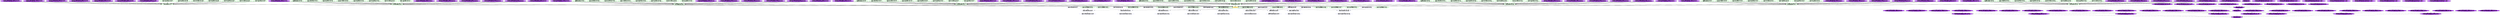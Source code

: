 digraph "g" {
	size = "30,30"
"rsc_c001n09_monitor_5000 c001n09" [ style="dashed" color="blue" fontcolor="black" ]
"DoFencing:child_DoFencing:1_delete_0 c001n09" [ font_color=black style=filled fillcolor=purple ]
"DoFencing:child_DoFencing:3_delete_0 c001n09" [ font_color=black style=filled fillcolor=purple ]
"DoFencing:child_DoFencing:5_monitor_5000 <none>" [ font_color=black style=filled fillcolor=purple ]
"DoFencing:child_DoFencing:5_delete_0 c001n09" [ font_color=black style=filled fillcolor=purple ]
"DcIPaddr_monitor_5000 c001n09" [ style="dashed" color="blue" fontcolor="black" ]
"DoFencing:child_DoFencing:7_monitor_5000 <none>" [ font_color=black style=filled fillcolor=purple ]
"rsc_c001n08_monitor_5000 c001n08" [ style="dashed" color="blue" fontcolor="black" ]
"rsc_c001n08_delete_0 c001n02" [ style=bold color="green" fontcolor="black" ]
"rsc_c001n02_monitor_5000 c001n02" [ style="dashed" color="blue" fontcolor="black" ]
"DoFencing:child_DoFencing:2_delete_0 c001n02" [ font_color=black style=filled fillcolor=purple ]
"DoFencing:child_DoFencing:4_delete_0 c001n02" [ font_color=black style=filled fillcolor=purple ]
"rsc_c001n06_delete_0 c001n02" [ style=bold color="green" fontcolor="black" ]
"DoFencing:child_DoFencing:6_monitor_5000 <none>" [ font_color=black style=filled fillcolor=purple ]
"DoFencing:child_DoFencing:6_delete_0 c001n02" [ font_color=black style=filled fillcolor=purple ]
"rsc_c001n07_delete_0 c001n02" [ style=bold color="green" fontcolor="black" ]
"DoFencing:child_DoFencing:0_monitor_5000 <none>" [ font_color=black style=filled fillcolor=purple ]
"rsc_c001n08_delete_0 c001n03" [ style=bold color="green" fontcolor="black" ]
"DoFencing:child_DoFencing:0_delete_0 c001n03" [ font_color=black style=filled fillcolor=purple ]
"rsc_c001n03_monitor_5000 c001n03" [ style="dashed" color="blue" fontcolor="black" ]
"DoFencing:child_DoFencing:3_delete_0 c001n03" [ font_color=black style=filled fillcolor=purple ]
"DoFencing:child_DoFencing:5_delete_0 c001n03" [ font_color=black style=filled fillcolor=purple ]
"rsc_c001n07_delete_0 c001n03" [ style=bold color="green" fontcolor="black" ]
"DoFencing:child_DoFencing:1_monitor_5000 <none>" [ font_color=black style=filled fillcolor=purple ]
"DoFencing:child_DoFencing:6_delete_0 c001n03" [ font_color=black style=filled fillcolor=purple ]
"rsc_c001n02_delete_0 c001n03" [ style=bold color="green" fontcolor="black" ]
"rsc_c001n08_delete_0 c001n04" [ style=bold color="green" fontcolor="black" ]
"DoFencing:child_DoFencing:0_delete_0 c001n04" [ font_color=black style=filled fillcolor=purple ]
"DoFencing:child_DoFencing:1_delete_0 c001n04" [ font_color=black style=filled fillcolor=purple ]
"rsc_c001n04_monitor_5000 c001n04" [ style="dashed" color="blue" fontcolor="black" ]
"DoFencing:child_DoFencing:4_delete_0 c001n04" [ font_color=black style=filled fillcolor=purple ]
"DoFencing:child_DoFencing:2_monitor_5000 <none>" [ font_color=black style=filled fillcolor=purple ]
"DoFencing:child_DoFencing:0_delete_0 c001n05" [ font_color=black style=filled fillcolor=purple ]
"DoFencing:child_DoFencing:1_delete_0 c001n05" [ font_color=black style=filled fillcolor=purple ]
"DoFencing:child_DoFencing:2_delete_0 c001n05" [ font_color=black style=filled fillcolor=purple ]
"rsc_c001n05_monitor_5000 c001n05" [ style="dashed" color="blue" fontcolor="black" ]
"DoFencing:child_DoFencing:3_monitor_5000 <none>" [ font_color=black style=filled fillcolor=purple ]
"rsc_c001n08_delete_0 c001n06" [ style=bold color="green" fontcolor="black" ]
"rsc_c001n09_delete_0 c001n06" [ style=bold color="green" fontcolor="black" ]
"DoFencing:child_DoFencing:0_delete_0 c001n06" [ font_color=black style=filled fillcolor=purple ]
"DoFencing:child_DoFencing:1_delete_0 c001n06" [ font_color=black style=filled fillcolor=purple ]
"rsc_c001n02_delete_0 c001n06" [ style=bold color="green" fontcolor="black" ]
"DoFencing:child_DoFencing:2_delete_0 c001n06" [ font_color=black style=filled fillcolor=purple ]
"rsc_c001n03_delete_0 c001n06" [ style=bold color="green" fontcolor="black" ]
"DoFencing:child_DoFencing:3_delete_0 c001n06" [ font_color=black style=filled fillcolor=purple ]
"rsc_c001n04_delete_0 c001n06" [ style=bold color="green" fontcolor="black" ]
"DoFencing:child_DoFencing:5_delete_0 c001n06" [ font_color=black style=filled fillcolor=purple ]
"rsc_c001n06_monitor_5000 c001n06" [ style="dashed" color="blue" fontcolor="black" ]
"DoFencing:child_DoFencing:6_delete_0 c001n06" [ font_color=black style=filled fillcolor=purple ]
"DoFencing:child_DoFencing:7_delete_0 c001n06" [ font_color=black style=filled fillcolor=purple ]
"DoFencing:child_DoFencing:4_monitor_5000 <none>" [ font_color=black style=filled fillcolor=purple ]
"DoFencing:child_DoFencing:4_delete_0 c001n07" [ font_color=black style=filled fillcolor=purple ]
"rsc_c001n07_monitor_5000 c001n07" [ style="dashed" color="blue" fontcolor="black" ]
"DoFencing:child_DoFencing:3_delete_0 c001n07" [ font_color=black style=filled fillcolor=purple ]
"DoFencing:child_DoFencing:4_delete_0 c001n08" [ font_color=black style=filled fillcolor=purple ]
"probe_complete" [ style=bold color="green" fontcolor="orange" ]
"probe_complete c001n09" [ style=bold color="green" fontcolor="black" ]
"rsc_c001n02_status_0 c001n09" [ style=bold color="green" fontcolor="black" ]
"rsc_c001n03_status_0 c001n09" [ style=bold color="green" fontcolor="black" ]
"rsc_c001n04_status_0 c001n09" [ style=bold color="green" fontcolor="black" ]
"rsc_c001n05_status_0 c001n09" [ style=bold color="green" fontcolor="black" ]
"rsc_c001n06_status_0 c001n09" [ style=bold color="green" fontcolor="black" ]
"rsc_c001n07_status_0 c001n09" [ style=bold color="green" fontcolor="black" ]
"rsc_c001n08_status_0 c001n09" [ style=bold color="green" fontcolor="black" ]
"DoFencing:child_DoFencing:0_status_0 c001n09" [ font_color=black style=filled fillcolor=purple ]
"DoFencing:child_DoFencing:1_status_0 c001n09" [ font_color=black style=filled fillcolor=purple ]
"DoFencing:child_DoFencing:2_status_0 c001n09" [ font_color=black style=filled fillcolor=purple ]
"DoFencing:child_DoFencing:3_status_0 c001n09" [ font_color=black style=filled fillcolor=purple ]
"DoFencing:child_DoFencing:4_status_0 c001n09" [ font_color=black style=filled fillcolor=purple ]
"DoFencing:child_DoFencing:5_status_0 c001n09" [ font_color=black style=filled fillcolor=purple ]
"DoFencing:child_DoFencing:6_status_0 c001n09" [ font_color=black style=filled fillcolor=purple ]
"probe_complete c001n02" [ style=bold color="green" fontcolor="black" ]
"DcIPaddr_status_0 c001n02" [ style=bold color="green" fontcolor="black" ]
"rsc_c001n09_status_0 c001n02" [ style=bold color="green" fontcolor="black" ]
"rsc_c001n03_status_0 c001n02" [ style=bold color="green" fontcolor="black" ]
"rsc_c001n04_status_0 c001n02" [ style=bold color="green" fontcolor="black" ]
"rsc_c001n05_status_0 c001n02" [ style=bold color="green" fontcolor="black" ]
"rsc_c001n06_status_0 c001n02" [ style=bold color="green" fontcolor="black" ]
"rsc_c001n07_status_0 c001n02" [ style=bold color="green" fontcolor="black" ]
"rsc_c001n08_status_0 c001n02" [ style=bold color="green" fontcolor="black" ]
"DoFencing:child_DoFencing:1_status_0 c001n02" [ font_color=black style=filled fillcolor=purple ]
"DoFencing:child_DoFencing:2_status_0 c001n02" [ font_color=black style=filled fillcolor=purple ]
"DoFencing:child_DoFencing:3_status_0 c001n02" [ font_color=black style=filled fillcolor=purple ]
"DoFencing:child_DoFencing:4_status_0 c001n02" [ font_color=black style=filled fillcolor=purple ]
"DoFencing:child_DoFencing:5_status_0 c001n02" [ font_color=black style=filled fillcolor=purple ]
"DoFencing:child_DoFencing:6_status_0 c001n02" [ font_color=black style=filled fillcolor=purple ]
"DoFencing:child_DoFencing:7_status_0 c001n02" [ font_color=black style=filled fillcolor=purple ]
"probe_complete c001n03" [ style=bold color="green" fontcolor="black" ]
"DcIPaddr_status_0 c001n03" [ style=bold color="green" fontcolor="black" ]
"rsc_c001n09_status_0 c001n03" [ style=bold color="green" fontcolor="black" ]
"rsc_c001n02_status_0 c001n03" [ style=bold color="green" fontcolor="black" ]
"rsc_c001n04_status_0 c001n03" [ style=bold color="green" fontcolor="black" ]
"rsc_c001n05_status_0 c001n03" [ style=bold color="green" fontcolor="black" ]
"rsc_c001n06_status_0 c001n03" [ style=bold color="green" fontcolor="black" ]
"rsc_c001n07_status_0 c001n03" [ style=bold color="green" fontcolor="black" ]
"rsc_c001n08_status_0 c001n03" [ style=bold color="green" fontcolor="black" ]
"DoFencing:child_DoFencing:0_status_0 c001n03" [ font_color=black style=filled fillcolor=purple ]
"DoFencing:child_DoFencing:2_status_0 c001n03" [ font_color=black style=filled fillcolor=purple ]
"DoFencing:child_DoFencing:3_status_0 c001n03" [ font_color=black style=filled fillcolor=purple ]
"DoFencing:child_DoFencing:4_status_0 c001n03" [ font_color=black style=filled fillcolor=purple ]
"DoFencing:child_DoFencing:5_status_0 c001n03" [ font_color=black style=filled fillcolor=purple ]
"DoFencing:child_DoFencing:6_status_0 c001n03" [ font_color=black style=filled fillcolor=purple ]
"DoFencing:child_DoFencing:7_status_0 c001n03" [ font_color=black style=filled fillcolor=purple ]
"probe_complete c001n04" [ style=bold color="green" fontcolor="black" ]
"DcIPaddr_status_0 c001n04" [ style=bold color="green" fontcolor="black" ]
"rsc_c001n09_status_0 c001n04" [ style=bold color="green" fontcolor="black" ]
"rsc_c001n02_status_0 c001n04" [ style=bold color="green" fontcolor="black" ]
"rsc_c001n03_status_0 c001n04" [ style=bold color="green" fontcolor="black" ]
"rsc_c001n05_status_0 c001n04" [ style=bold color="green" fontcolor="black" ]
"rsc_c001n06_status_0 c001n04" [ style=bold color="green" fontcolor="black" ]
"rsc_c001n07_status_0 c001n04" [ style=bold color="green" fontcolor="black" ]
"rsc_c001n08_status_0 c001n04" [ style=bold color="green" fontcolor="black" ]
"DoFencing:child_DoFencing:0_status_0 c001n04" [ font_color=black style=filled fillcolor=purple ]
"DoFencing:child_DoFencing:1_status_0 c001n04" [ font_color=black style=filled fillcolor=purple ]
"DoFencing:child_DoFencing:3_status_0 c001n04" [ font_color=black style=filled fillcolor=purple ]
"DoFencing:child_DoFencing:4_status_0 c001n04" [ font_color=black style=filled fillcolor=purple ]
"DoFencing:child_DoFencing:5_status_0 c001n04" [ font_color=black style=filled fillcolor=purple ]
"DoFencing:child_DoFencing:6_status_0 c001n04" [ font_color=black style=filled fillcolor=purple ]
"DoFencing:child_DoFencing:7_status_0 c001n04" [ font_color=black style=filled fillcolor=purple ]
"probe_complete c001n05" [ style=bold color="green" fontcolor="black" ]
"DcIPaddr_status_0 c001n05" [ style=bold color="green" fontcolor="black" ]
"rsc_c001n09_status_0 c001n05" [ style=bold color="green" fontcolor="black" ]
"rsc_c001n02_status_0 c001n05" [ style=bold color="green" fontcolor="black" ]
"rsc_c001n03_status_0 c001n05" [ style=bold color="green" fontcolor="black" ]
"rsc_c001n04_status_0 c001n05" [ style=bold color="green" fontcolor="black" ]
"rsc_c001n06_status_0 c001n05" [ style=bold color="green" fontcolor="black" ]
"rsc_c001n07_status_0 c001n05" [ style=bold color="green" fontcolor="black" ]
"rsc_c001n08_status_0 c001n05" [ style=bold color="green" fontcolor="black" ]
"DoFencing:child_DoFencing:0_status_0 c001n05" [ font_color=black style=filled fillcolor=purple ]
"DoFencing:child_DoFencing:1_status_0 c001n05" [ font_color=black style=filled fillcolor=purple ]
"DoFencing:child_DoFencing:2_status_0 c001n05" [ font_color=black style=filled fillcolor=purple ]
"DoFencing:child_DoFencing:4_status_0 c001n05" [ font_color=black style=filled fillcolor=purple ]
"DoFencing:child_DoFencing:5_status_0 c001n05" [ font_color=black style=filled fillcolor=purple ]
"DoFencing:child_DoFencing:6_status_0 c001n05" [ font_color=black style=filled fillcolor=purple ]
"DoFencing:child_DoFencing:7_status_0 c001n05" [ font_color=black style=filled fillcolor=purple ]
"probe_complete c001n06" [ style=bold color="green" fontcolor="black" ]
"DcIPaddr_status_0 c001n06" [ style=bold color="green" fontcolor="black" ]
"rsc_c001n09_status_0 c001n06" [ style=bold color="green" fontcolor="black" ]
"rsc_c001n02_status_0 c001n06" [ style=bold color="green" fontcolor="black" ]
"rsc_c001n03_status_0 c001n06" [ style=bold color="green" fontcolor="black" ]
"rsc_c001n04_status_0 c001n06" [ style=bold color="green" fontcolor="black" ]
"rsc_c001n05_status_0 c001n06" [ style=bold color="green" fontcolor="black" ]
"rsc_c001n07_status_0 c001n06" [ style=bold color="green" fontcolor="black" ]
"rsc_c001n08_status_0 c001n06" [ style=bold color="green" fontcolor="black" ]
"DoFencing:child_DoFencing:0_status_0 c001n06" [ font_color=black style=filled fillcolor=purple ]
"DoFencing:child_DoFencing:1_status_0 c001n06" [ font_color=black style=filled fillcolor=purple ]
"DoFencing:child_DoFencing:2_status_0 c001n06" [ font_color=black style=filled fillcolor=purple ]
"DoFencing:child_DoFencing:3_status_0 c001n06" [ font_color=black style=filled fillcolor=purple ]
"DoFencing:child_DoFencing:5_status_0 c001n06" [ font_color=black style=filled fillcolor=purple ]
"DoFencing:child_DoFencing:6_status_0 c001n06" [ font_color=black style=filled fillcolor=purple ]
"DoFencing:child_DoFencing:7_status_0 c001n06" [ font_color=black style=filled fillcolor=purple ]
"probe_complete c001n07" [ style=bold color="green" fontcolor="black" ]
"DcIPaddr_status_0 c001n07" [ style=bold color="green" fontcolor="black" ]
"rsc_c001n09_status_0 c001n07" [ style=bold color="green" fontcolor="black" ]
"rsc_c001n02_status_0 c001n07" [ style=bold color="green" fontcolor="black" ]
"rsc_c001n03_status_0 c001n07" [ style=bold color="green" fontcolor="black" ]
"rsc_c001n04_status_0 c001n07" [ style=bold color="green" fontcolor="black" ]
"rsc_c001n05_status_0 c001n07" [ style=bold color="green" fontcolor="black" ]
"rsc_c001n06_status_0 c001n07" [ style=bold color="green" fontcolor="black" ]
"rsc_c001n08_status_0 c001n07" [ style=bold color="green" fontcolor="black" ]
"DoFencing:child_DoFencing:0_status_0 c001n07" [ font_color=black style=filled fillcolor=purple ]
"DoFencing:child_DoFencing:1_status_0 c001n07" [ font_color=black style=filled fillcolor=purple ]
"DoFencing:child_DoFencing:2_status_0 c001n07" [ font_color=black style=filled fillcolor=purple ]
"DoFencing:child_DoFencing:3_status_0 c001n07" [ font_color=black style=filled fillcolor=purple ]
"DoFencing:child_DoFencing:4_status_0 c001n07" [ font_color=black style=filled fillcolor=purple ]
"DoFencing:child_DoFencing:6_status_0 c001n07" [ font_color=black style=filled fillcolor=purple ]
"DoFencing:child_DoFencing:7_status_0 c001n07" [ font_color=black style=filled fillcolor=purple ]
"probe_complete c001n08" [ style=bold color="green" fontcolor="black" ]
"DcIPaddr_status_0 c001n08" [ style=bold color="green" fontcolor="black" ]
"rsc_c001n09_status_0 c001n08" [ style=bold color="green" fontcolor="black" ]
"rsc_c001n02_status_0 c001n08" [ style=bold color="green" fontcolor="black" ]
"rsc_c001n03_status_0 c001n08" [ style=bold color="green" fontcolor="black" ]
"rsc_c001n04_status_0 c001n08" [ style=bold color="green" fontcolor="black" ]
"rsc_c001n05_status_0 c001n08" [ style=bold color="green" fontcolor="black" ]
"rsc_c001n06_status_0 c001n08" [ style=bold color="green" fontcolor="black" ]
"rsc_c001n07_status_0 c001n08" [ style=bold color="green" fontcolor="black" ]
"DoFencing:child_DoFencing:0_status_0 c001n08" [ font_color=black style=filled fillcolor=purple ]
"DoFencing:child_DoFencing:1_status_0 c001n08" [ font_color=black style=filled fillcolor=purple ]
"DoFencing:child_DoFencing:2_status_0 c001n08" [ font_color=black style=filled fillcolor=purple ]
"DoFencing:child_DoFencing:3_status_0 c001n08" [ font_color=black style=filled fillcolor=purple ]
"DoFencing:child_DoFencing:4_status_0 c001n08" [ font_color=black style=filled fillcolor=purple ]
"DoFencing:child_DoFencing:5_status_0 c001n08" [ font_color=black style=filled fillcolor=purple ]
"DoFencing:child_DoFencing:7_status_0 c001n08" [ font_color=black style=filled fillcolor=purple ]
"DcIPaddr_stop_0 c001n09" [ style="dashed" color="blue" fontcolor="black" ]
"DcIPaddr_start_0 c001n09" [ style="dashed" color="blue" fontcolor="black" ]
"rsc_c001n09_stop_0 c001n09" [ style="dashed" color="blue" fontcolor="black" ]
"rsc_c001n09_start_0 c001n09" [ style="dashed" color="blue" fontcolor="black" ]
"rsc_c001n02_stop_0 c001n02" [ style="dashed" color="blue" fontcolor="black" ]
"rsc_c001n02_start_0 c001n02" [ style="dashed" color="blue" fontcolor="black" ]
"rsc_c001n03_stop_0 c001n03" [ style="dashed" color="blue" fontcolor="black" ]
"rsc_c001n03_start_0 c001n03" [ style="dashed" color="blue" fontcolor="black" ]
"rsc_c001n04_stop_0 c001n04" [ style="dashed" color="blue" fontcolor="black" ]
"rsc_c001n04_start_0 c001n04" [ style="dashed" color="blue" fontcolor="black" ]
"rsc_c001n05_stop_0 c001n05" [ style="dashed" color="blue" fontcolor="black" ]
"rsc_c001n05_start_0 c001n05" [ style="dashed" color="blue" fontcolor="black" ]
"rsc_c001n06_stop_0 c001n06" [ style="dashed" color="blue" fontcolor="black" ]
"rsc_c001n06_start_0 c001n06" [ style="dashed" color="blue" fontcolor="black" ]
"rsc_c001n07_stop_0 c001n07" [ style="dashed" color="blue" fontcolor="black" ]
"rsc_c001n07_start_0 c001n07" [ style="dashed" color="blue" fontcolor="black" ]
"rsc_c001n08_stop_0 c001n08" [ style="dashed" color="blue" fontcolor="black" ]
"rsc_c001n08_start_0 c001n08" [ style="dashed" color="blue" fontcolor="black" ]
"DoFencing:child_DoFencing:0_stop_0 c001n02" [ font_color=black style=filled fillcolor=purple ]
"DoFencing:child_DoFencing:0_start_0 c001n02" [ font_color=black style=filled fillcolor=purple ]
"DoFencing:child_DoFencing:1_stop_0 c001n03" [ font_color=black style=filled fillcolor=purple ]
"DoFencing:child_DoFencing:1_start_0 c001n03" [ font_color=black style=filled fillcolor=purple ]
"DoFencing:child_DoFencing:2_stop_0 c001n04" [ font_color=black style=filled fillcolor=purple ]
"DoFencing:child_DoFencing:2_start_0 c001n04" [ font_color=black style=filled fillcolor=purple ]
"DoFencing:child_DoFencing:3_stop_0 c001n05" [ font_color=black style=filled fillcolor=purple ]
"DoFencing:child_DoFencing:3_start_0 c001n05" [ font_color=black style=filled fillcolor=purple ]
"DoFencing:child_DoFencing:4_stop_0 c001n06" [ font_color=black style=filled fillcolor=purple ]
"DoFencing:child_DoFencing:4_start_0 c001n06" [ font_color=black style=filled fillcolor=purple ]
"DoFencing:child_DoFencing:5_stop_0 c001n07" [ font_color=black style=filled fillcolor=purple ]
"DoFencing:child_DoFencing:5_start_0 c001n07" [ font_color=black style=filled fillcolor=purple ]
"DoFencing:child_DoFencing:6_stop_0 c001n08" [ font_color=black style=filled fillcolor=purple ]
"DoFencing:child_DoFencing:6_start_0 c001n08" [ font_color=black style=filled fillcolor=purple ]
"DoFencing:child_DoFencing:7_stop_0 c001n09" [ font_color=black style=filled fillcolor=purple ]
"DoFencing:child_DoFencing:7_start_0 c001n09" [ font_color=black style=filled fillcolor=purple ]
"DoFencing_start_0" [ font_color=black style=filled fillcolor=purple ]
"DoFencing_running_0" [ font_color=black style=filled fillcolor=purple ]
"DoFencing_stop_0" [ font_color=black style=filled fillcolor=purple ]
"DoFencing_stopped_0" [ font_color=black style=filled fillcolor=purple ]
"rsc_c001n09_start_0 c001n09" -> "rsc_c001n09_monitor_5000 c001n09" [ style = dashed]
"DcIPaddr_start_0 c001n09" -> "DcIPaddr_monitor_5000 c001n09" [ style = dashed]
"rsc_c001n08_start_0 c001n08" -> "rsc_c001n08_monitor_5000 c001n08" [ style = dashed]
"rsc_c001n02_start_0 c001n02" -> "rsc_c001n02_monitor_5000 c001n02" [ style = dashed]
"rsc_c001n03_start_0 c001n03" -> "rsc_c001n03_monitor_5000 c001n03" [ style = dashed]
"rsc_c001n04_start_0 c001n04" -> "rsc_c001n04_monitor_5000 c001n04" [ style = dashed]
"rsc_c001n05_start_0 c001n05" -> "rsc_c001n05_monitor_5000 c001n05" [ style = dashed]
"rsc_c001n06_start_0 c001n06" -> "rsc_c001n06_monitor_5000 c001n06" [ style = dashed]
"rsc_c001n07_start_0 c001n07" -> "rsc_c001n07_monitor_5000 c001n07" [ style = dashed]
"probe_complete c001n09" -> "probe_complete" [ style = bold]
"probe_complete c001n02" -> "probe_complete" [ style = bold]
"probe_complete c001n03" -> "probe_complete" [ style = bold]
"probe_complete c001n04" -> "probe_complete" [ style = bold]
"probe_complete c001n05" -> "probe_complete" [ style = bold]
"probe_complete c001n06" -> "probe_complete" [ style = bold]
"probe_complete c001n07" -> "probe_complete" [ style = bold]
"probe_complete c001n08" -> "probe_complete" [ style = bold]
"rsc_c001n02_status_0 c001n09" -> "probe_complete c001n09" [ style = bold]
"rsc_c001n03_status_0 c001n09" -> "probe_complete c001n09" [ style = bold]
"rsc_c001n04_status_0 c001n09" -> "probe_complete c001n09" [ style = bold]
"rsc_c001n05_status_0 c001n09" -> "probe_complete c001n09" [ style = bold]
"rsc_c001n06_status_0 c001n09" -> "probe_complete c001n09" [ style = bold]
"rsc_c001n07_status_0 c001n09" -> "probe_complete c001n09" [ style = bold]
"rsc_c001n08_status_0 c001n09" -> "probe_complete c001n09" [ style = bold]
"DoFencing:child_DoFencing:0_status_0 c001n09" -> "probe_complete c001n09" [ style = bold]
"DoFencing:child_DoFencing:1_status_0 c001n09" -> "probe_complete c001n09" [ style = bold]
"DoFencing:child_DoFencing:2_status_0 c001n09" -> "probe_complete c001n09" [ style = bold]
"DoFencing:child_DoFencing:3_status_0 c001n09" -> "probe_complete c001n09" [ style = bold]
"DoFencing:child_DoFencing:4_status_0 c001n09" -> "probe_complete c001n09" [ style = bold]
"DoFencing:child_DoFencing:5_status_0 c001n09" -> "probe_complete c001n09" [ style = bold]
"DoFencing:child_DoFencing:6_status_0 c001n09" -> "probe_complete c001n09" [ style = bold]
"DcIPaddr_status_0 c001n02" -> "probe_complete c001n02" [ style = bold]
"rsc_c001n09_status_0 c001n02" -> "probe_complete c001n02" [ style = bold]
"rsc_c001n03_status_0 c001n02" -> "probe_complete c001n02" [ style = bold]
"rsc_c001n04_status_0 c001n02" -> "probe_complete c001n02" [ style = bold]
"rsc_c001n05_status_0 c001n02" -> "probe_complete c001n02" [ style = bold]
"rsc_c001n06_status_0 c001n02" -> "probe_complete c001n02" [ style = bold]
"rsc_c001n07_status_0 c001n02" -> "probe_complete c001n02" [ style = bold]
"rsc_c001n08_status_0 c001n02" -> "probe_complete c001n02" [ style = bold]
"DoFencing:child_DoFencing:1_status_0 c001n02" -> "probe_complete c001n02" [ style = bold]
"DoFencing:child_DoFencing:2_status_0 c001n02" -> "probe_complete c001n02" [ style = bold]
"DoFencing:child_DoFencing:3_status_0 c001n02" -> "probe_complete c001n02" [ style = bold]
"DoFencing:child_DoFencing:4_status_0 c001n02" -> "probe_complete c001n02" [ style = bold]
"DoFencing:child_DoFencing:5_status_0 c001n02" -> "probe_complete c001n02" [ style = bold]
"DoFencing:child_DoFencing:6_status_0 c001n02" -> "probe_complete c001n02" [ style = bold]
"DoFencing:child_DoFencing:7_status_0 c001n02" -> "probe_complete c001n02" [ style = bold]
"DcIPaddr_status_0 c001n03" -> "probe_complete c001n03" [ style = bold]
"rsc_c001n09_status_0 c001n03" -> "probe_complete c001n03" [ style = bold]
"rsc_c001n02_status_0 c001n03" -> "probe_complete c001n03" [ style = bold]
"rsc_c001n04_status_0 c001n03" -> "probe_complete c001n03" [ style = bold]
"rsc_c001n05_status_0 c001n03" -> "probe_complete c001n03" [ style = bold]
"rsc_c001n06_status_0 c001n03" -> "probe_complete c001n03" [ style = bold]
"rsc_c001n07_status_0 c001n03" -> "probe_complete c001n03" [ style = bold]
"rsc_c001n08_status_0 c001n03" -> "probe_complete c001n03" [ style = bold]
"DoFencing:child_DoFencing:0_status_0 c001n03" -> "probe_complete c001n03" [ style = bold]
"DoFencing:child_DoFencing:2_status_0 c001n03" -> "probe_complete c001n03" [ style = bold]
"DoFencing:child_DoFencing:3_status_0 c001n03" -> "probe_complete c001n03" [ style = bold]
"DoFencing:child_DoFencing:4_status_0 c001n03" -> "probe_complete c001n03" [ style = bold]
"DoFencing:child_DoFencing:5_status_0 c001n03" -> "probe_complete c001n03" [ style = bold]
"DoFencing:child_DoFencing:6_status_0 c001n03" -> "probe_complete c001n03" [ style = bold]
"DoFencing:child_DoFencing:7_status_0 c001n03" -> "probe_complete c001n03" [ style = bold]
"DcIPaddr_status_0 c001n04" -> "probe_complete c001n04" [ style = bold]
"rsc_c001n09_status_0 c001n04" -> "probe_complete c001n04" [ style = bold]
"rsc_c001n02_status_0 c001n04" -> "probe_complete c001n04" [ style = bold]
"rsc_c001n03_status_0 c001n04" -> "probe_complete c001n04" [ style = bold]
"rsc_c001n05_status_0 c001n04" -> "probe_complete c001n04" [ style = bold]
"rsc_c001n06_status_0 c001n04" -> "probe_complete c001n04" [ style = bold]
"rsc_c001n07_status_0 c001n04" -> "probe_complete c001n04" [ style = bold]
"rsc_c001n08_status_0 c001n04" -> "probe_complete c001n04" [ style = bold]
"DoFencing:child_DoFencing:0_status_0 c001n04" -> "probe_complete c001n04" [ style = bold]
"DoFencing:child_DoFencing:1_status_0 c001n04" -> "probe_complete c001n04" [ style = bold]
"DoFencing:child_DoFencing:3_status_0 c001n04" -> "probe_complete c001n04" [ style = bold]
"DoFencing:child_DoFencing:4_status_0 c001n04" -> "probe_complete c001n04" [ style = bold]
"DoFencing:child_DoFencing:5_status_0 c001n04" -> "probe_complete c001n04" [ style = bold]
"DoFencing:child_DoFencing:6_status_0 c001n04" -> "probe_complete c001n04" [ style = bold]
"DoFencing:child_DoFencing:7_status_0 c001n04" -> "probe_complete c001n04" [ style = bold]
"DcIPaddr_status_0 c001n05" -> "probe_complete c001n05" [ style = bold]
"rsc_c001n09_status_0 c001n05" -> "probe_complete c001n05" [ style = bold]
"rsc_c001n02_status_0 c001n05" -> "probe_complete c001n05" [ style = bold]
"rsc_c001n03_status_0 c001n05" -> "probe_complete c001n05" [ style = bold]
"rsc_c001n04_status_0 c001n05" -> "probe_complete c001n05" [ style = bold]
"rsc_c001n06_status_0 c001n05" -> "probe_complete c001n05" [ style = bold]
"rsc_c001n07_status_0 c001n05" -> "probe_complete c001n05" [ style = bold]
"rsc_c001n08_status_0 c001n05" -> "probe_complete c001n05" [ style = bold]
"DoFencing:child_DoFencing:0_status_0 c001n05" -> "probe_complete c001n05" [ style = bold]
"DoFencing:child_DoFencing:1_status_0 c001n05" -> "probe_complete c001n05" [ style = bold]
"DoFencing:child_DoFencing:2_status_0 c001n05" -> "probe_complete c001n05" [ style = bold]
"DoFencing:child_DoFencing:4_status_0 c001n05" -> "probe_complete c001n05" [ style = bold]
"DoFencing:child_DoFencing:5_status_0 c001n05" -> "probe_complete c001n05" [ style = bold]
"DoFencing:child_DoFencing:6_status_0 c001n05" -> "probe_complete c001n05" [ style = bold]
"DoFencing:child_DoFencing:7_status_0 c001n05" -> "probe_complete c001n05" [ style = bold]
"DcIPaddr_status_0 c001n06" -> "probe_complete c001n06" [ style = bold]
"rsc_c001n09_status_0 c001n06" -> "probe_complete c001n06" [ style = bold]
"rsc_c001n02_status_0 c001n06" -> "probe_complete c001n06" [ style = bold]
"rsc_c001n03_status_0 c001n06" -> "probe_complete c001n06" [ style = bold]
"rsc_c001n04_status_0 c001n06" -> "probe_complete c001n06" [ style = bold]
"rsc_c001n05_status_0 c001n06" -> "probe_complete c001n06" [ style = bold]
"rsc_c001n07_status_0 c001n06" -> "probe_complete c001n06" [ style = bold]
"rsc_c001n08_status_0 c001n06" -> "probe_complete c001n06" [ style = bold]
"DoFencing:child_DoFencing:0_status_0 c001n06" -> "probe_complete c001n06" [ style = bold]
"DoFencing:child_DoFencing:1_status_0 c001n06" -> "probe_complete c001n06" [ style = bold]
"DoFencing:child_DoFencing:2_status_0 c001n06" -> "probe_complete c001n06" [ style = bold]
"DoFencing:child_DoFencing:3_status_0 c001n06" -> "probe_complete c001n06" [ style = bold]
"DoFencing:child_DoFencing:5_status_0 c001n06" -> "probe_complete c001n06" [ style = bold]
"DoFencing:child_DoFencing:6_status_0 c001n06" -> "probe_complete c001n06" [ style = bold]
"DoFencing:child_DoFencing:7_status_0 c001n06" -> "probe_complete c001n06" [ style = bold]
"DcIPaddr_status_0 c001n07" -> "probe_complete c001n07" [ style = bold]
"rsc_c001n09_status_0 c001n07" -> "probe_complete c001n07" [ style = bold]
"rsc_c001n02_status_0 c001n07" -> "probe_complete c001n07" [ style = bold]
"rsc_c001n03_status_0 c001n07" -> "probe_complete c001n07" [ style = bold]
"rsc_c001n04_status_0 c001n07" -> "probe_complete c001n07" [ style = bold]
"rsc_c001n05_status_0 c001n07" -> "probe_complete c001n07" [ style = bold]
"rsc_c001n06_status_0 c001n07" -> "probe_complete c001n07" [ style = bold]
"rsc_c001n08_status_0 c001n07" -> "probe_complete c001n07" [ style = bold]
"DoFencing:child_DoFencing:0_status_0 c001n07" -> "probe_complete c001n07" [ style = bold]
"DoFencing:child_DoFencing:1_status_0 c001n07" -> "probe_complete c001n07" [ style = bold]
"DoFencing:child_DoFencing:2_status_0 c001n07" -> "probe_complete c001n07" [ style = bold]
"DoFencing:child_DoFencing:3_status_0 c001n07" -> "probe_complete c001n07" [ style = bold]
"DoFencing:child_DoFencing:4_status_0 c001n07" -> "probe_complete c001n07" [ style = bold]
"DoFencing:child_DoFencing:6_status_0 c001n07" -> "probe_complete c001n07" [ style = bold]
"DoFencing:child_DoFencing:7_status_0 c001n07" -> "probe_complete c001n07" [ style = bold]
"DcIPaddr_status_0 c001n08" -> "probe_complete c001n08" [ style = bold]
"rsc_c001n09_status_0 c001n08" -> "probe_complete c001n08" [ style = bold]
"rsc_c001n02_status_0 c001n08" -> "probe_complete c001n08" [ style = bold]
"rsc_c001n03_status_0 c001n08" -> "probe_complete c001n08" [ style = bold]
"rsc_c001n04_status_0 c001n08" -> "probe_complete c001n08" [ style = bold]
"rsc_c001n05_status_0 c001n08" -> "probe_complete c001n08" [ style = bold]
"rsc_c001n06_status_0 c001n08" -> "probe_complete c001n08" [ style = bold]
"rsc_c001n07_status_0 c001n08" -> "probe_complete c001n08" [ style = bold]
"DoFencing:child_DoFencing:0_status_0 c001n08" -> "probe_complete c001n08" [ style = bold]
"DoFencing:child_DoFencing:1_status_0 c001n08" -> "probe_complete c001n08" [ style = bold]
"DoFencing:child_DoFencing:2_status_0 c001n08" -> "probe_complete c001n08" [ style = bold]
"DoFencing:child_DoFencing:3_status_0 c001n08" -> "probe_complete c001n08" [ style = bold]
"DoFencing:child_DoFencing:4_status_0 c001n08" -> "probe_complete c001n08" [ style = bold]
"DoFencing:child_DoFencing:5_status_0 c001n08" -> "probe_complete c001n08" [ style = bold]
"DoFencing:child_DoFencing:7_status_0 c001n08" -> "probe_complete c001n08" [ style = bold]
"probe_complete" -> "DcIPaddr_start_0 c001n09" [ style = dashed]
"DcIPaddr_stop_0 c001n09" -> "DcIPaddr_start_0 c001n09" [ style = dashed]
"rsc_c001n09_delete_0 c001n06" -> "rsc_c001n09_start_0 c001n09" [ style = dashed]
"probe_complete" -> "rsc_c001n09_start_0 c001n09" [ style = dashed]
"rsc_c001n09_stop_0 c001n09" -> "rsc_c001n09_start_0 c001n09" [ style = dashed]
"rsc_c001n02_delete_0 c001n03" -> "rsc_c001n02_start_0 c001n02" [ style = dashed]
"rsc_c001n02_delete_0 c001n06" -> "rsc_c001n02_start_0 c001n02" [ style = dashed]
"probe_complete" -> "rsc_c001n02_start_0 c001n02" [ style = dashed]
"rsc_c001n02_stop_0 c001n02" -> "rsc_c001n02_start_0 c001n02" [ style = dashed]
"rsc_c001n03_delete_0 c001n06" -> "rsc_c001n03_start_0 c001n03" [ style = dashed]
"probe_complete" -> "rsc_c001n03_start_0 c001n03" [ style = dashed]
"rsc_c001n03_stop_0 c001n03" -> "rsc_c001n03_start_0 c001n03" [ style = dashed]
"rsc_c001n04_delete_0 c001n06" -> "rsc_c001n04_start_0 c001n04" [ style = dashed]
"probe_complete" -> "rsc_c001n04_start_0 c001n04" [ style = dashed]
"rsc_c001n04_stop_0 c001n04" -> "rsc_c001n04_start_0 c001n04" [ style = dashed]
"probe_complete" -> "rsc_c001n05_start_0 c001n05" [ style = dashed]
"rsc_c001n05_stop_0 c001n05" -> "rsc_c001n05_start_0 c001n05" [ style = dashed]
"rsc_c001n06_delete_0 c001n02" -> "rsc_c001n06_start_0 c001n06" [ style = dashed]
"probe_complete" -> "rsc_c001n06_start_0 c001n06" [ style = dashed]
"rsc_c001n06_stop_0 c001n06" -> "rsc_c001n06_start_0 c001n06" [ style = dashed]
"rsc_c001n07_delete_0 c001n02" -> "rsc_c001n07_start_0 c001n07" [ style = dashed]
"rsc_c001n07_delete_0 c001n03" -> "rsc_c001n07_start_0 c001n07" [ style = dashed]
"probe_complete" -> "rsc_c001n07_start_0 c001n07" [ style = dashed]
"rsc_c001n07_stop_0 c001n07" -> "rsc_c001n07_start_0 c001n07" [ style = dashed]
"rsc_c001n08_delete_0 c001n02" -> "rsc_c001n08_start_0 c001n08" [ style = dashed]
"rsc_c001n08_delete_0 c001n03" -> "rsc_c001n08_start_0 c001n08" [ style = dashed]
"rsc_c001n08_delete_0 c001n04" -> "rsc_c001n08_start_0 c001n08" [ style = dashed]
"rsc_c001n08_delete_0 c001n06" -> "rsc_c001n08_start_0 c001n08" [ style = dashed]
"probe_complete" -> "rsc_c001n08_start_0 c001n08" [ style = dashed]
"rsc_c001n08_stop_0 c001n08" -> "rsc_c001n08_start_0 c001n08" [ style = dashed]
"DoFencing_stop_0" -> "DoFencing:child_DoFencing:0_stop_0 c001n02" [ style = dashed]
"DoFencing:child_DoFencing:0_delete_0 c001n03" -> "DoFencing:child_DoFencing:0_start_0 c001n02" [ style = dashed]
"DoFencing:child_DoFencing:0_delete_0 c001n04" -> "DoFencing:child_DoFencing:0_start_0 c001n02" [ style = dashed]
"DoFencing:child_DoFencing:0_delete_0 c001n05" -> "DoFencing:child_DoFencing:0_start_0 c001n02" [ style = dashed]
"DoFencing:child_DoFencing:0_delete_0 c001n06" -> "DoFencing:child_DoFencing:0_start_0 c001n02" [ style = dashed]
"DoFencing:child_DoFencing:0_stop_0 c001n02" -> "DoFencing:child_DoFencing:0_start_0 c001n02" [ style = dashed]
"DoFencing_start_0" -> "DoFencing:child_DoFencing:0_start_0 c001n02" [ style = dashed]
"DoFencing_stop_0" -> "DoFencing:child_DoFencing:1_stop_0 c001n03" [ style = dashed]
"DoFencing:child_DoFencing:1_delete_0 c001n09" -> "DoFencing:child_DoFencing:1_start_0 c001n03" [ style = dashed]
"DoFencing:child_DoFencing:1_delete_0 c001n04" -> "DoFencing:child_DoFencing:1_start_0 c001n03" [ style = dashed]
"DoFencing:child_DoFencing:1_delete_0 c001n05" -> "DoFencing:child_DoFencing:1_start_0 c001n03" [ style = dashed]
"DoFencing:child_DoFencing:1_delete_0 c001n06" -> "DoFencing:child_DoFencing:1_start_0 c001n03" [ style = dashed]
"DoFencing:child_DoFencing:1_stop_0 c001n03" -> "DoFencing:child_DoFencing:1_start_0 c001n03" [ style = dashed]
"DoFencing_start_0" -> "DoFencing:child_DoFencing:1_start_0 c001n03" [ style = dashed]
"DoFencing_stop_0" -> "DoFencing:child_DoFencing:2_stop_0 c001n04" [ style = dashed]
"DoFencing:child_DoFencing:2_delete_0 c001n02" -> "DoFencing:child_DoFencing:2_start_0 c001n04" [ style = dashed]
"DoFencing:child_DoFencing:2_delete_0 c001n05" -> "DoFencing:child_DoFencing:2_start_0 c001n04" [ style = dashed]
"DoFencing:child_DoFencing:2_delete_0 c001n06" -> "DoFencing:child_DoFencing:2_start_0 c001n04" [ style = dashed]
"DoFencing:child_DoFencing:2_stop_0 c001n04" -> "DoFencing:child_DoFencing:2_start_0 c001n04" [ style = dashed]
"DoFencing_start_0" -> "DoFencing:child_DoFencing:2_start_0 c001n04" [ style = dashed]
"DoFencing_stop_0" -> "DoFencing:child_DoFencing:3_stop_0 c001n05" [ style = dashed]
"DoFencing:child_DoFencing:3_delete_0 c001n09" -> "DoFencing:child_DoFencing:3_start_0 c001n05" [ style = dashed]
"DoFencing:child_DoFencing:3_delete_0 c001n03" -> "DoFencing:child_DoFencing:3_start_0 c001n05" [ style = dashed]
"DoFencing:child_DoFencing:3_delete_0 c001n06" -> "DoFencing:child_DoFencing:3_start_0 c001n05" [ style = dashed]
"DoFencing:child_DoFencing:3_delete_0 c001n07" -> "DoFencing:child_DoFencing:3_start_0 c001n05" [ style = dashed]
"DoFencing:child_DoFencing:3_stop_0 c001n05" -> "DoFencing:child_DoFencing:3_start_0 c001n05" [ style = dashed]
"DoFencing_start_0" -> "DoFencing:child_DoFencing:3_start_0 c001n05" [ style = dashed]
"DoFencing_stop_0" -> "DoFencing:child_DoFencing:4_stop_0 c001n06" [ style = dashed]
"DoFencing:child_DoFencing:4_delete_0 c001n02" -> "DoFencing:child_DoFencing:4_start_0 c001n06" [ style = dashed]
"DoFencing:child_DoFencing:4_delete_0 c001n04" -> "DoFencing:child_DoFencing:4_start_0 c001n06" [ style = dashed]
"DoFencing:child_DoFencing:4_delete_0 c001n07" -> "DoFencing:child_DoFencing:4_start_0 c001n06" [ style = dashed]
"DoFencing:child_DoFencing:4_delete_0 c001n08" -> "DoFencing:child_DoFencing:4_start_0 c001n06" [ style = dashed]
"DoFencing:child_DoFencing:4_stop_0 c001n06" -> "DoFencing:child_DoFencing:4_start_0 c001n06" [ style = dashed]
"DoFencing_start_0" -> "DoFencing:child_DoFencing:4_start_0 c001n06" [ style = dashed]
"DoFencing_stop_0" -> "DoFencing:child_DoFencing:5_stop_0 c001n07" [ style = dashed]
"DoFencing:child_DoFencing:5_delete_0 c001n09" -> "DoFencing:child_DoFencing:5_start_0 c001n07" [ style = dashed]
"DoFencing:child_DoFencing:5_delete_0 c001n03" -> "DoFencing:child_DoFencing:5_start_0 c001n07" [ style = dashed]
"DoFencing:child_DoFencing:5_delete_0 c001n06" -> "DoFencing:child_DoFencing:5_start_0 c001n07" [ style = dashed]
"DoFencing:child_DoFencing:5_stop_0 c001n07" -> "DoFencing:child_DoFencing:5_start_0 c001n07" [ style = dashed]
"DoFencing_start_0" -> "DoFencing:child_DoFencing:5_start_0 c001n07" [ style = dashed]
"DoFencing_stop_0" -> "DoFencing:child_DoFencing:6_stop_0 c001n08" [ style = dashed]
"DoFencing:child_DoFencing:6_delete_0 c001n02" -> "DoFencing:child_DoFencing:6_start_0 c001n08" [ style = dashed]
"DoFencing:child_DoFencing:6_delete_0 c001n03" -> "DoFencing:child_DoFencing:6_start_0 c001n08" [ style = dashed]
"DoFencing:child_DoFencing:6_delete_0 c001n06" -> "DoFencing:child_DoFencing:6_start_0 c001n08" [ style = dashed]
"DoFencing:child_DoFencing:6_stop_0 c001n08" -> "DoFencing:child_DoFencing:6_start_0 c001n08" [ style = dashed]
"DoFencing_start_0" -> "DoFencing:child_DoFencing:6_start_0 c001n08" [ style = dashed]
"DoFencing_stop_0" -> "DoFencing:child_DoFencing:7_stop_0 c001n09" [ style = dashed]
"DoFencing:child_DoFencing:7_delete_0 c001n06" -> "DoFencing:child_DoFencing:7_start_0 c001n09" [ style = dashed]
"DoFencing:child_DoFencing:7_stop_0 c001n09" -> "DoFencing:child_DoFencing:7_start_0 c001n09" [ style = dashed]
"DoFencing_start_0" -> "DoFencing:child_DoFencing:7_start_0 c001n09" [ style = dashed]
"probe_complete" -> "DoFencing_start_0" [ style = dashed]
"DoFencing_stopped_0" -> "DoFencing_start_0" [ style = dashed]
"DoFencing_start_0" -> "DoFencing_running_0" [ style = dashed]
"DoFencing:child_DoFencing:0_start_0 c001n02" -> "DoFencing_running_0" [ style = dashed]
"DoFencing:child_DoFencing:1_start_0 c001n03" -> "DoFencing_running_0" [ style = dashed]
"DoFencing:child_DoFencing:2_start_0 c001n04" -> "DoFencing_running_0" [ style = dashed]
"DoFencing:child_DoFencing:3_start_0 c001n05" -> "DoFencing_running_0" [ style = dashed]
"DoFencing:child_DoFencing:4_start_0 c001n06" -> "DoFencing_running_0" [ style = dashed]
"DoFencing:child_DoFencing:5_start_0 c001n07" -> "DoFencing_running_0" [ style = dashed]
"DoFencing:child_DoFencing:6_start_0 c001n08" -> "DoFencing_running_0" [ style = dashed]
"DoFencing:child_DoFencing:7_start_0 c001n09" -> "DoFencing_running_0" [ style = dashed]
"DoFencing_stop_0" -> "DoFencing_stopped_0" [ style = dashed]
"DoFencing:child_DoFencing:0_stop_0 c001n02" -> "DoFencing_stopped_0" [ style = dashed]
"DoFencing:child_DoFencing:1_stop_0 c001n03" -> "DoFencing_stopped_0" [ style = dashed]
"DoFencing:child_DoFencing:2_stop_0 c001n04" -> "DoFencing_stopped_0" [ style = dashed]
"DoFencing:child_DoFencing:3_stop_0 c001n05" -> "DoFencing_stopped_0" [ style = dashed]
"DoFencing:child_DoFencing:4_stop_0 c001n06" -> "DoFencing_stopped_0" [ style = dashed]
"DoFencing:child_DoFencing:5_stop_0 c001n07" -> "DoFencing_stopped_0" [ style = dashed]
"DoFencing:child_DoFencing:6_stop_0 c001n08" -> "DoFencing_stopped_0" [ style = dashed]
"DoFencing:child_DoFencing:7_stop_0 c001n09" -> "DoFencing_stopped_0" [ style = dashed]
}

